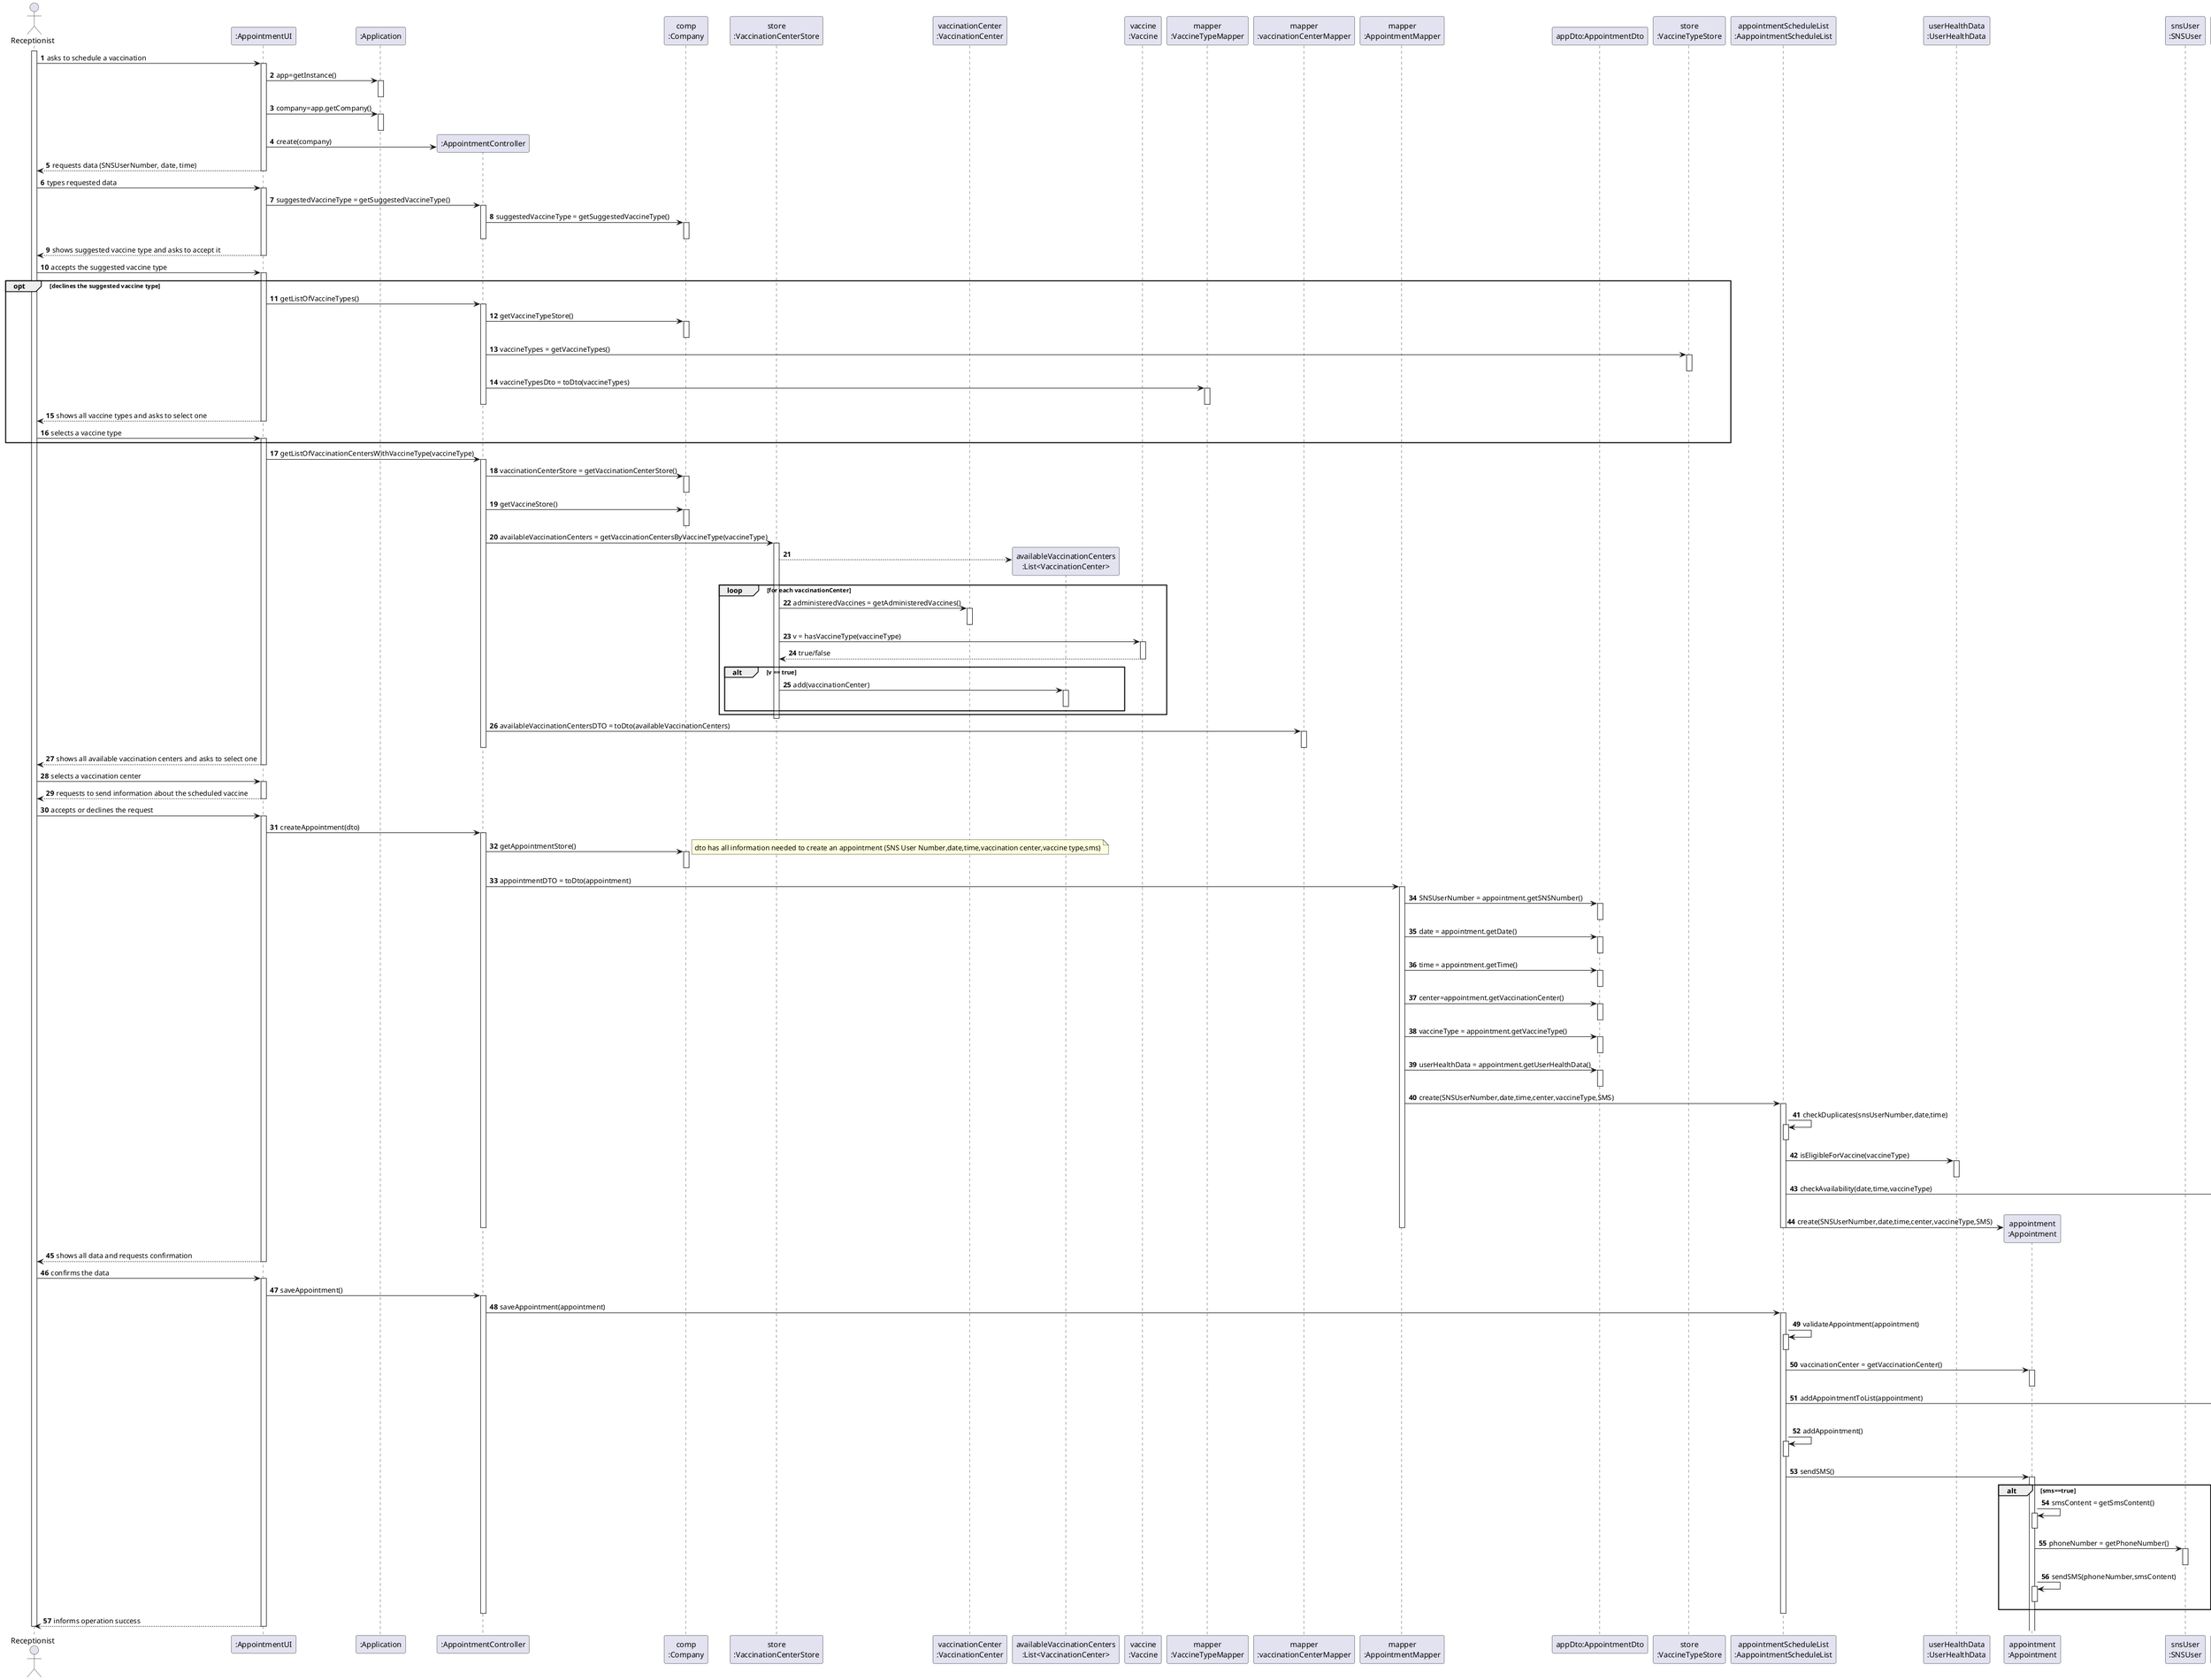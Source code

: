 @startuml US02_SD
autonumber
'hide footbox
actor "Receptionist" as RECEPT

participant ":AppointmentUI" as UI
participant ":Application" as APP
participant ":AppointmentController" as CTRL
participant "comp\n:Company" as COMP
participant "store\n:VaccinationCenterStore" as CENTERSTORE
participant "vaccinationCenter\n:VaccinationCenter" as CENTER
participant "availableVaccinationCenters\n:List<VaccinationCenter>" as LISTCENTER
participant "vaccine\n:Vaccine" as VACCINE
participant "mapper\n:VaccineTypeMapper" as VACTYPEMAPPER
participant "mapper\n:vaccinationCenterMapper" as VACMAPPER
participant "mapper\n:AppointmentMapper" as APPMAPPER
participant "appDto:AppointmentDto" as DTO
participant "store\n:VaccineTypeStore" as VACSTORE
participant "appointmentScheduleList\n:AappointmentScheduleList" as APPSTORE
participant "userHealthData\n:UserHealthData" as USERDATA
participant "appointment\n:Appointment" as APPOINT
participant "snsUser\n:SNSUser" as SNSUSER
participant "vaccinationCenter\n:VaccinationCenter" as VACCENTER
participant "vaccinesTypes\n:List<VaccineType>"
participant "administeredVaccines\n:List<Vaccines>"
participant "vaccineTypesDto\n:List<VaccineTypeDto>"


activate RECEPT
RECEPT -> UI : asks to schedule a vaccination
activate UI

UI -> APP : app=getInstance()
activate APP
deactivate APP

UI -> APP : company=app.getCompany()
activate APP
deactivate APP

UI -> CTRL** : create(company)

UI --> RECEPT : requests data (SNSUserNumber, date, time)
deactivate UI

RECEPT -> UI : types requested data
activate UI

UI -> CTRL : suggestedVaccineType = getSuggestedVaccineType()
activate CTRL

CTRL -> COMP : suggestedVaccineType = getSuggestedVaccineType()
activate COMP
deactivate CTRL
deactivate COMP

UI --> RECEPT : shows suggested vaccine type and asks to accept it
deactivate UI

RECEPT -> UI : accepts the suggested vaccine type
activate UI

opt declines the suggested vaccine type
UI -> CTRL : getListOfVaccineTypes()
activate CTRL

CTRL -> COMP : getVaccineTypeStore()
activate COMP
deactivate COMP

CTRL -> VACSTORE : vaccineTypes = getVaccineTypes()
activate VACSTORE
deactivate VACSTORE

CTRL -> VACTYPEMAPPER : vaccineTypesDto = toDto(vaccineTypes)
activate VACTYPEMAPPER
deactivate VACTYPEMAPPER
deactivate CTRL

UI --> RECEPT : shows all vaccine types and asks to select one
deactivate UI

RECEPT -> UI : selects a vaccine type
activate UI
end

UI -> CTRL : getListOfVaccinationCentersWithVaccineType(vaccineType)
activate CTRL

CTRL -> COMP : vaccinationCenterStore = getVaccinationCenterStore()
activate COMP
deactivate COMP

CTRL -> COMP : getVaccineStore()
activate COMP
deactivate COMP

CTRL -> CENTERSTORE : availableVaccinationCenters = getVaccinationCentersByVaccineType(vaccineType)
activate CENTERSTORE
CENTERSTORE --> LISTCENTER**

loop for each vaccinationCenter
CENTERSTORE -> CENTER : administeredVaccines = getAdministeredVaccines()
activate CENTER
deactivate CENTER

CENTERSTORE -> VACCINE : v = hasVaccineType(vaccineType)
activate VACCINE
VACCINE --> CENTERSTORE : true/false
deactivate VACCINE
alt v == true
CENTERSTORE -> LISTCENTER : add(vaccinationCenter)
activate LISTCENTER
deactivate LISTCENTER

end
end
deactivate CENTERSTORE

CTRL -> VACMAPPER : availableVaccinationCentersDTO = toDto(availableVaccinationCenters)
activate VACMAPPER
deactivate VACMAPPER

deactivate CTRL

UI --> RECEPT : shows all available vaccination centers and asks to select one
deactivate UI

RECEPT -> UI : selects a vaccination center
activate UI

UI --> RECEPT : requests to send information about the scheduled vaccine
deactivate UI
RECEPT -> UI : accepts or declines the request
activate UI

UI -> CTRL : createAppointment(dto)
activate CTRL

CTRL -> COMP : getAppointmentStore()
activate COMP
deactivate COMP

note right 
dto has all information needed to create an appointment (SNS User Number,date,time,vaccination center,vaccine type,sms)
end note

CTRL -> APPMAPPER : appointmentDTO = toDto(appointment)
activate APPMAPPER

APPMAPPER -> DTO : SNSUserNumber = appointment.getSNSNumber()
activate DTO
deactivate DTO

APPMAPPER -> DTO : date = appointment.getDate()
activate DTO
deactivate DTO

APPMAPPER -> DTO : time = appointment.getTime()
activate DTO
deactivate DTO

APPMAPPER -> DTO : center=appointment.getVaccinationCenter()
activate DTO
deactivate DTO

APPMAPPER -> DTO : vaccineType = appointment.getVaccineType()
activate DTO
deactivate DTO

APPMAPPER -> DTO : userHealthData = appointment.getUserHealthData() 
activate DTO
deactivate DTO

APPMAPPER -> APPSTORE : create(SNSUserNumber,date,time,center,vaccineType,SMS)
activate APPSTORE

APPSTORE -> APPSTORE : checkDuplicates(snsUserNumber,date,time)
activate APPSTORE
deactivate APPSTORE

APPSTORE -> USERDATA : isEligibleForVaccine(vaccineType)
activate USERDATA
deactivate USERDATA

APPSTORE -> VACCENTER : checkAvailability(date,time,vaccineType)
activate VACCENTER
deactivate VACCENTER

APPSTORE -> APPOINT** : create(SNSUserNumber,date,time,center,vaccineType,SMS)
deactivate APPMAPPER
deactivate APPSTORE
deactivate CTRL

UI --> RECEPT : shows all data and requests confirmation
deactivate UI
RECEPT -> UI : confirms the data
activate UI

UI -> CTRL : saveAppointment()
activate CTRL

CTRL -> APPSTORE : saveAppointment(appointment)
activate APPSTORE

APPSTORE -> APPSTORE : validateAppointment(appointment)
activate APPSTORE
deactivate APPSTORE

APPSTORE -> APPOINT : vaccinationCenter = getVaccinationCenter()
activate APPOINT
deactivate APPOINT

APPSTORE -> VACCENTER : addAppointmentToList(appointment)
activate VACCENTER
deactivate VACCENTER

APPSTORE -> APPSTORE : addAppointment()
activate APPSTORE
deactivate APPSTORE

APPSTORE -> APPOINT : sendSMS()
activate APPOINT

alt sms==true
APPOINT -> APPOINT : smsContent = getSmsContent()
activate APPOINT
deactivate APPOINT

APPOINT -> SNSUSER : phoneNumber = getPhoneNumber()
activate SNSUSER
deactivate SNSUSER

APPOINT -> APPOINT : sendSMS(phoneNumber,smsContent)
activate APPOINT
deactivate APPOINT
end


deactivate APPSTORE
deactivate CTRL

UI --> RECEPT : informs operation success
deactivate UI

deactivate RECEPT

@enduml